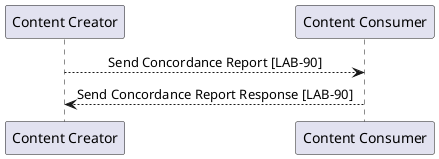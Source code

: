 @startuml
skinparam sequenceMessageAlign center
"Content Creator" --> "Content Consumer" : Send Concordance Report [LAB-90]
"Content Consumer" --> "Content Creator" : Send Concordance Report Response [LAB-90]
@enduml